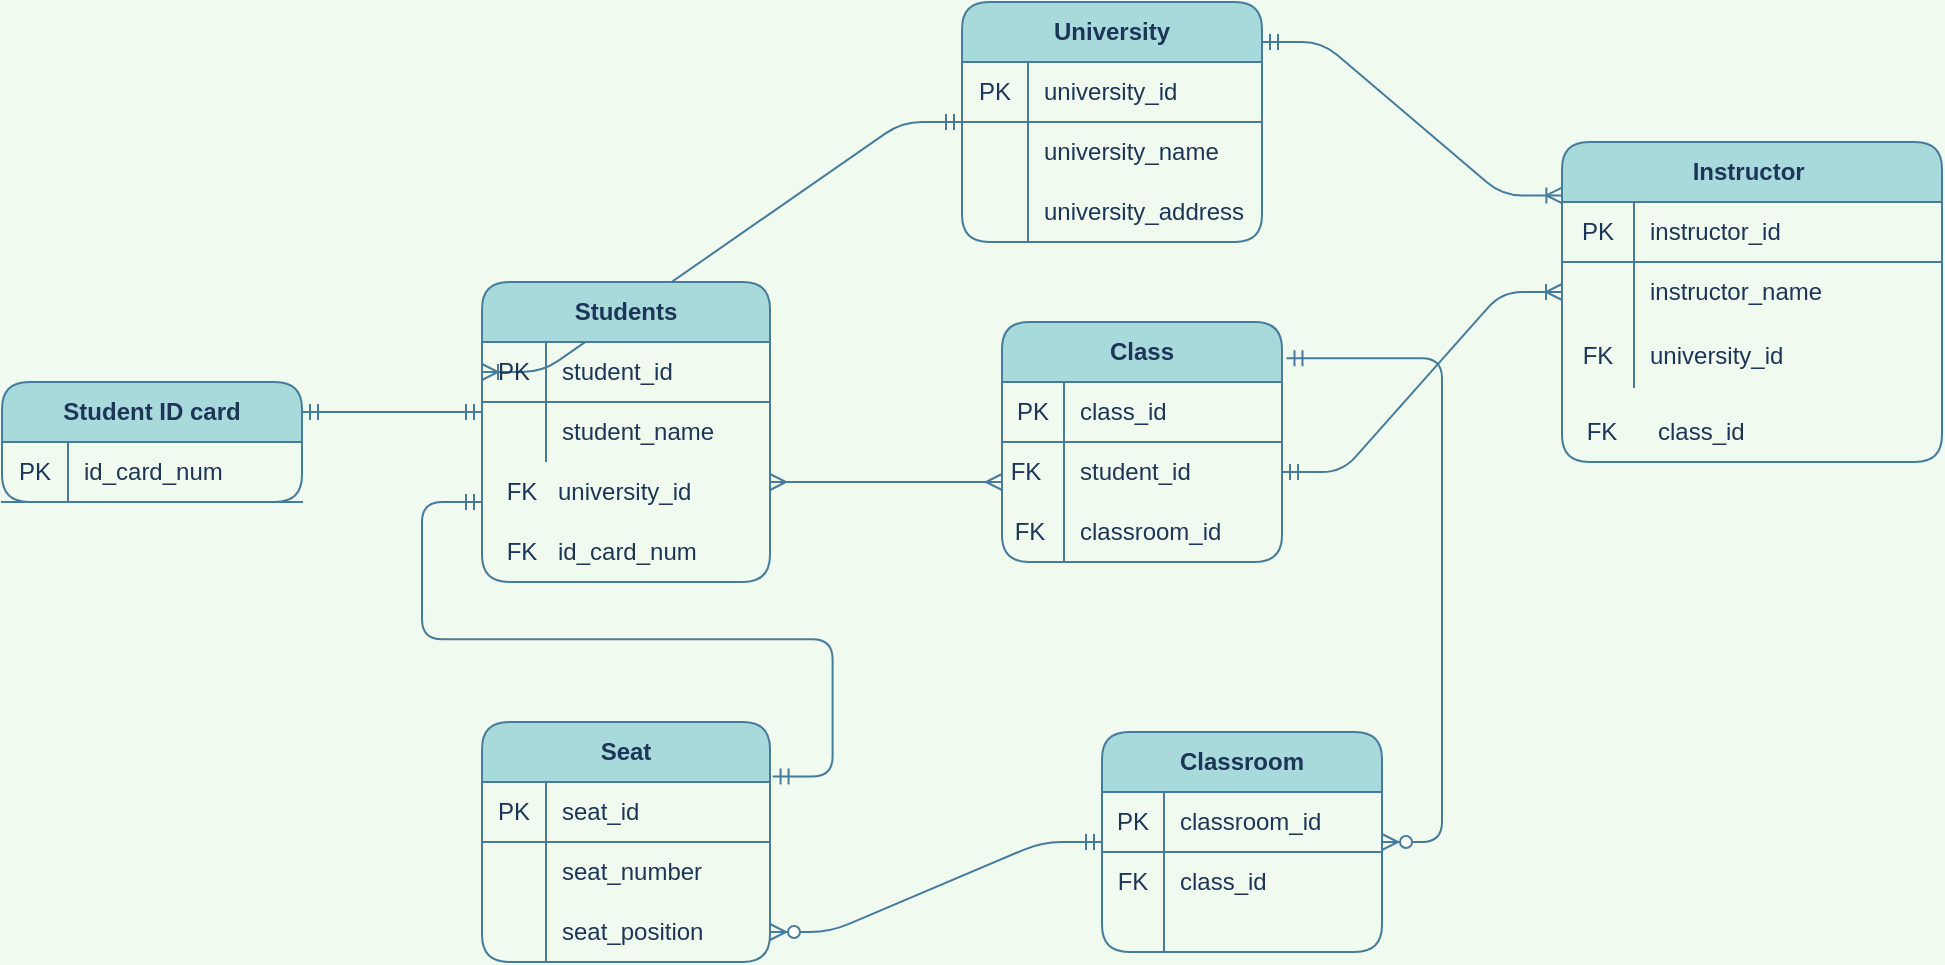 <mxfile version="13.7.5" type="github"><diagram id="dv2iG1E6mxGLmpl3WyGy" name="Page-1"><mxGraphModel dx="2191" dy="469" grid="1" gridSize="10" guides="1" tooltips="1" connect="1" arrows="1" fold="1" page="1" pageScale="1" pageWidth="1169" pageHeight="827" background="#F1FAEE" math="0" shadow="0"><root><mxCell id="0"/><mxCell id="1" parent="0"/><mxCell id="F0VnYIWzvRr_8mp6tds4-40" value="university_id" style="shape=partialRectangle;html=1;whiteSpace=wrap;connectable=0;fillColor=none;top=0;left=0;bottom=0;right=0;align=left;spacingLeft=6;overflow=hidden;strokeColor=#457B9D;fontColor=#1D3557;rounded=1;" parent="1" vertex="1"><mxGeometry x="150" y="230" width="140" height="30" as="geometry"/></mxCell><mxCell id="F0VnYIWzvRr_8mp6tds4-41" value="FK" style="shape=partialRectangle;html=1;whiteSpace=wrap;connectable=0;fillColor=none;top=0;left=0;bottom=0;right=0;overflow=hidden;strokeColor=#457B9D;fontColor=#1D3557;rounded=1;" parent="1" vertex="1"><mxGeometry x="120" y="260" width="40" height="30" as="geometry"/></mxCell><mxCell id="F0VnYIWzvRr_8mp6tds4-42" value="class_id" style="shape=partialRectangle;html=1;whiteSpace=wrap;connectable=0;fillColor=none;top=0;left=0;bottom=0;right=0;align=left;spacingLeft=6;overflow=hidden;strokeColor=#457B9D;fontColor=#1D3557;rounded=1;" parent="1" vertex="1"><mxGeometry x="700" y="200" width="140" height="30" as="geometry"/></mxCell><mxCell id="F0VnYIWzvRr_8mp6tds4-43" value="FK" style="shape=partialRectangle;html=1;whiteSpace=wrap;connectable=0;fillColor=none;top=0;left=0;bottom=0;right=0;overflow=hidden;strokeColor=#457B9D;fontColor=#1D3557;rounded=1;" parent="1" vertex="1"><mxGeometry x="660" y="200" width="40" height="30" as="geometry"/></mxCell><mxCell id="F0VnYIWzvRr_8mp6tds4-44" value="FK" style="shape=partialRectangle;html=1;whiteSpace=wrap;connectable=0;fillColor=none;top=0;left=0;bottom=0;right=0;overflow=hidden;strokeColor=#457B9D;fontColor=#1D3557;rounded=1;" parent="1" vertex="1"><mxGeometry x="370" y="220" width="44" height="30" as="geometry"/></mxCell><mxCell id="F0VnYIWzvRr_8mp6tds4-45" value="FK" style="shape=partialRectangle;html=1;whiteSpace=wrap;connectable=0;fillColor=none;top=0;left=0;bottom=0;right=0;overflow=hidden;strokeColor=#457B9D;fontColor=#1D3557;rounded=1;" parent="1" vertex="1"><mxGeometry x="374" y="250" width="40" height="30" as="geometry"/></mxCell><mxCell id="F0VnYIWzvRr_8mp6tds4-46" value="id_card_num" style="shape=partialRectangle;html=1;whiteSpace=wrap;connectable=0;fillColor=none;top=0;left=0;bottom=0;right=0;align=left;spacingLeft=6;overflow=hidden;strokeColor=#457B9D;fontColor=#1D3557;rounded=1;" parent="1" vertex="1"><mxGeometry x="150" y="260" width="140" height="30" as="geometry"/></mxCell><mxCell id="F0VnYIWzvRr_8mp6tds4-47" value="FK" style="shape=partialRectangle;html=1;whiteSpace=wrap;connectable=0;fillColor=none;top=0;left=0;bottom=0;right=0;overflow=hidden;strokeColor=#457B9D;fontColor=#1D3557;rounded=1;" parent="1" vertex="1"><mxGeometry x="120" y="230" width="40" height="30" as="geometry"/></mxCell><mxCell id="Ty5QbQdGvd4HzC1FYhYC-34" value="Class" style="shape=table;html=1;whiteSpace=wrap;startSize=30;container=1;collapsible=0;childLayout=tableLayout;fixedRows=1;rowLines=0;fontStyle=1;align=center;fillColor=#A8DADC;strokeColor=#457B9D;fontColor=#1D3557;rounded=1;" parent="1" vertex="1"><mxGeometry x="380" y="160" width="140" height="120" as="geometry"/></mxCell><mxCell id="Ty5QbQdGvd4HzC1FYhYC-35" value="" style="shape=partialRectangle;html=1;whiteSpace=wrap;collapsible=0;dropTarget=0;pointerEvents=0;fillColor=none;top=0;left=0;bottom=1;right=0;points=[[0,0.5],[1,0.5]];portConstraint=eastwest;strokeColor=#457B9D;fontColor=#1D3557;rounded=1;" parent="Ty5QbQdGvd4HzC1FYhYC-34" vertex="1"><mxGeometry y="30" width="140" height="30" as="geometry"/></mxCell><mxCell id="Ty5QbQdGvd4HzC1FYhYC-36" value="PK" style="shape=partialRectangle;html=1;whiteSpace=wrap;connectable=0;fillColor=none;top=0;left=0;bottom=0;right=0;overflow=hidden;strokeColor=#457B9D;fontColor=#1D3557;rounded=1;" parent="Ty5QbQdGvd4HzC1FYhYC-35" vertex="1"><mxGeometry width="31" height="30" as="geometry"/></mxCell><mxCell id="Ty5QbQdGvd4HzC1FYhYC-37" value="class_id" style="shape=partialRectangle;html=1;whiteSpace=wrap;connectable=0;fillColor=none;top=0;left=0;bottom=0;right=0;align=left;spacingLeft=6;overflow=hidden;strokeColor=#457B9D;fontColor=#1D3557;rounded=1;" parent="Ty5QbQdGvd4HzC1FYhYC-35" vertex="1"><mxGeometry x="31" width="109" height="30" as="geometry"/></mxCell><mxCell id="Ty5QbQdGvd4HzC1FYhYC-38" value="" style="shape=partialRectangle;html=1;whiteSpace=wrap;collapsible=0;dropTarget=0;pointerEvents=0;fillColor=none;top=0;left=0;bottom=0;right=0;points=[[0,0.5],[1,0.5]];portConstraint=eastwest;strokeColor=#457B9D;fontColor=#1D3557;rounded=1;" parent="Ty5QbQdGvd4HzC1FYhYC-34" vertex="1"><mxGeometry y="60" width="140" height="30" as="geometry"/></mxCell><mxCell id="Ty5QbQdGvd4HzC1FYhYC-39" value="" style="shape=partialRectangle;html=1;whiteSpace=wrap;connectable=0;fillColor=none;top=0;left=0;bottom=0;right=0;overflow=hidden;strokeColor=#457B9D;fontColor=#1D3557;rounded=1;" parent="Ty5QbQdGvd4HzC1FYhYC-38" vertex="1"><mxGeometry width="31" height="30" as="geometry"/></mxCell><mxCell id="Ty5QbQdGvd4HzC1FYhYC-40" value="student_id" style="shape=partialRectangle;html=1;whiteSpace=wrap;connectable=0;fillColor=none;top=0;left=0;bottom=0;right=0;align=left;spacingLeft=6;overflow=hidden;strokeColor=#457B9D;fontColor=#1D3557;rounded=1;" parent="Ty5QbQdGvd4HzC1FYhYC-38" vertex="1"><mxGeometry x="31" width="109" height="30" as="geometry"/></mxCell><mxCell id="Ty5QbQdGvd4HzC1FYhYC-41" value="" style="shape=partialRectangle;html=1;whiteSpace=wrap;collapsible=0;dropTarget=0;pointerEvents=0;fillColor=none;top=0;left=0;bottom=0;right=0;points=[[0,0.5],[1,0.5]];portConstraint=eastwest;strokeColor=#457B9D;fontColor=#1D3557;rounded=1;" parent="Ty5QbQdGvd4HzC1FYhYC-34" vertex="1"><mxGeometry y="90" width="140" height="30" as="geometry"/></mxCell><mxCell id="Ty5QbQdGvd4HzC1FYhYC-42" value="" style="shape=partialRectangle;html=1;whiteSpace=wrap;connectable=0;fillColor=none;top=0;left=0;bottom=0;right=0;overflow=hidden;strokeColor=#457B9D;fontColor=#1D3557;rounded=1;" parent="Ty5QbQdGvd4HzC1FYhYC-41" vertex="1"><mxGeometry width="31" height="30" as="geometry"/></mxCell><mxCell id="Ty5QbQdGvd4HzC1FYhYC-43" value="classroom_id" style="shape=partialRectangle;html=1;whiteSpace=wrap;connectable=0;fillColor=none;top=0;left=0;bottom=0;right=0;align=left;spacingLeft=6;overflow=hidden;strokeColor=#457B9D;fontColor=#1D3557;rounded=1;" parent="Ty5QbQdGvd4HzC1FYhYC-41" vertex="1"><mxGeometry x="31" width="109" height="30" as="geometry"/></mxCell><mxCell id="Ty5QbQdGvd4HzC1FYhYC-1" value="Student ID card" style="shape=table;html=1;whiteSpace=wrap;startSize=30;container=1;collapsible=0;childLayout=tableLayout;fixedRows=1;rowLines=0;fontStyle=1;align=center;fillColor=#A8DADC;strokeColor=#457B9D;fontColor=#1D3557;rounded=1;" parent="1" vertex="1"><mxGeometry x="-120" y="190" width="150" height="60" as="geometry"/></mxCell><mxCell id="Ty5QbQdGvd4HzC1FYhYC-2" value="" style="shape=partialRectangle;html=1;whiteSpace=wrap;collapsible=0;dropTarget=0;pointerEvents=0;fillColor=none;top=0;left=0;bottom=1;right=0;points=[[0,0.5],[1,0.5]];portConstraint=eastwest;strokeColor=#457B9D;fontColor=#1D3557;rounded=1;" parent="Ty5QbQdGvd4HzC1FYhYC-1" vertex="1"><mxGeometry y="30" width="150" height="30" as="geometry"/></mxCell><mxCell id="Ty5QbQdGvd4HzC1FYhYC-3" value="PK" style="shape=partialRectangle;html=1;whiteSpace=wrap;connectable=0;fillColor=none;top=0;left=0;bottom=0;right=0;overflow=hidden;strokeColor=#457B9D;fontColor=#1D3557;rounded=1;" parent="Ty5QbQdGvd4HzC1FYhYC-2" vertex="1"><mxGeometry width="33" height="30" as="geometry"/></mxCell><mxCell id="Ty5QbQdGvd4HzC1FYhYC-4" value="id_card_num" style="shape=partialRectangle;html=1;whiteSpace=wrap;connectable=0;fillColor=none;top=0;left=0;bottom=0;right=0;align=left;spacingLeft=6;overflow=hidden;strokeColor=#457B9D;fontColor=#1D3557;rounded=1;" parent="Ty5QbQdGvd4HzC1FYhYC-2" vertex="1"><mxGeometry x="33" width="117" height="30" as="geometry"/></mxCell><mxCell id="Ty5QbQdGvd4HzC1FYhYC-47" value="University" style="shape=table;html=1;whiteSpace=wrap;startSize=30;container=1;collapsible=0;childLayout=tableLayout;fixedRows=1;rowLines=0;fontStyle=1;align=center;fillColor=#A8DADC;strokeColor=#457B9D;fontColor=#1D3557;rounded=1;" parent="1" vertex="1"><mxGeometry x="360" width="150" height="120" as="geometry"/></mxCell><mxCell id="Ty5QbQdGvd4HzC1FYhYC-48" value="" style="shape=partialRectangle;html=1;whiteSpace=wrap;collapsible=0;dropTarget=0;pointerEvents=0;fillColor=none;top=0;left=0;bottom=1;right=0;points=[[0,0.5],[1,0.5]];portConstraint=eastwest;strokeColor=#457B9D;fontColor=#1D3557;rounded=1;" parent="Ty5QbQdGvd4HzC1FYhYC-47" vertex="1"><mxGeometry y="30" width="150" height="30" as="geometry"/></mxCell><mxCell id="Ty5QbQdGvd4HzC1FYhYC-49" value="PK" style="shape=partialRectangle;html=1;whiteSpace=wrap;connectable=0;fillColor=none;top=0;left=0;bottom=0;right=0;overflow=hidden;strokeColor=#457B9D;fontColor=#1D3557;rounded=1;" parent="Ty5QbQdGvd4HzC1FYhYC-48" vertex="1"><mxGeometry width="33" height="30" as="geometry"/></mxCell><mxCell id="Ty5QbQdGvd4HzC1FYhYC-50" value="university_id" style="shape=partialRectangle;html=1;whiteSpace=wrap;connectable=0;fillColor=none;top=0;left=0;bottom=0;right=0;align=left;spacingLeft=6;overflow=hidden;strokeColor=#457B9D;fontColor=#1D3557;rounded=1;" parent="Ty5QbQdGvd4HzC1FYhYC-48" vertex="1"><mxGeometry x="33" width="117" height="30" as="geometry"/></mxCell><mxCell id="Ty5QbQdGvd4HzC1FYhYC-51" value="" style="shape=partialRectangle;html=1;whiteSpace=wrap;collapsible=0;dropTarget=0;pointerEvents=0;fillColor=none;top=0;left=0;bottom=0;right=0;points=[[0,0.5],[1,0.5]];portConstraint=eastwest;strokeColor=#457B9D;fontColor=#1D3557;rounded=1;" parent="Ty5QbQdGvd4HzC1FYhYC-47" vertex="1"><mxGeometry y="60" width="150" height="30" as="geometry"/></mxCell><mxCell id="Ty5QbQdGvd4HzC1FYhYC-52" value="" style="shape=partialRectangle;html=1;whiteSpace=wrap;connectable=0;fillColor=none;top=0;left=0;bottom=0;right=0;overflow=hidden;strokeColor=#457B9D;fontColor=#1D3557;rounded=1;" parent="Ty5QbQdGvd4HzC1FYhYC-51" vertex="1"><mxGeometry width="33" height="30" as="geometry"/></mxCell><mxCell id="Ty5QbQdGvd4HzC1FYhYC-53" value="university_name" style="shape=partialRectangle;html=1;whiteSpace=wrap;connectable=0;fillColor=none;top=0;left=0;bottom=0;right=0;align=left;spacingLeft=6;overflow=hidden;strokeColor=#457B9D;fontColor=#1D3557;rounded=1;" parent="Ty5QbQdGvd4HzC1FYhYC-51" vertex="1"><mxGeometry x="33" width="117" height="30" as="geometry"/></mxCell><mxCell id="Ty5QbQdGvd4HzC1FYhYC-54" value="" style="shape=partialRectangle;html=1;whiteSpace=wrap;collapsible=0;dropTarget=0;pointerEvents=0;fillColor=none;top=0;left=0;bottom=0;right=0;points=[[0,0.5],[1,0.5]];portConstraint=eastwest;strokeColor=#457B9D;fontColor=#1D3557;rounded=1;" parent="Ty5QbQdGvd4HzC1FYhYC-47" vertex="1"><mxGeometry y="90" width="150" height="30" as="geometry"/></mxCell><mxCell id="Ty5QbQdGvd4HzC1FYhYC-55" value="" style="shape=partialRectangle;html=1;whiteSpace=wrap;connectable=0;fillColor=none;top=0;left=0;bottom=0;right=0;overflow=hidden;strokeColor=#457B9D;fontColor=#1D3557;rounded=1;" parent="Ty5QbQdGvd4HzC1FYhYC-54" vertex="1"><mxGeometry width="33" height="30" as="geometry"/></mxCell><mxCell id="Ty5QbQdGvd4HzC1FYhYC-56" value="university_address" style="shape=partialRectangle;html=1;whiteSpace=wrap;connectable=0;fillColor=none;top=0;left=0;bottom=0;right=0;align=left;spacingLeft=6;overflow=hidden;strokeColor=#457B9D;fontColor=#1D3557;rounded=1;" parent="Ty5QbQdGvd4HzC1FYhYC-54" vertex="1"><mxGeometry x="33" width="117" height="30" as="geometry"/></mxCell><mxCell id="F0VnYIWzvRr_8mp6tds4-55" value="" style="edgeStyle=entityRelationEdgeStyle;fontSize=12;html=1;endArrow=ERmandOne;startArrow=ERmandOne;strokeColor=#457B9D;fillColor=#A8DADC;exitX=1;exitY=0.25;exitDx=0;exitDy=0;" parent="1" source="Ty5QbQdGvd4HzC1FYhYC-1" edge="1"><mxGeometry width="100" height="100" relative="1" as="geometry"><mxPoint x="350" y="270" as="sourcePoint"/><mxPoint x="120" y="205" as="targetPoint"/></mxGeometry></mxCell><mxCell id="F0VnYIWzvRr_8mp6tds4-58" value="" style="edgeStyle=entityRelationEdgeStyle;fontSize=12;html=1;endArrow=ERmany;startArrow=ERmany;strokeColor=#457B9D;fillColor=#A8DADC;" parent="1" edge="1"><mxGeometry width="100" height="100" relative="1" as="geometry"><mxPoint x="264" y="240" as="sourcePoint"/><mxPoint x="380" y="240" as="targetPoint"/></mxGeometry></mxCell><mxCell id="F0VnYIWzvRr_8mp6tds4-61" value="" style="edgeStyle=entityRelationEdgeStyle;fontSize=12;html=1;endArrow=ERoneToMany;startArrow=ERmandOne;strokeColor=#457B9D;fillColor=#A8DADC;entryX=0;entryY=0.5;entryDx=0;entryDy=0;" parent="1" source="Ty5QbQdGvd4HzC1FYhYC-47" target="Ty5QbQdGvd4HzC1FYhYC-12" edge="1"><mxGeometry width="100" height="100" relative="1" as="geometry"><mxPoint x="355" y="20" as="sourcePoint"/><mxPoint x="264" y="30" as="targetPoint"/></mxGeometry></mxCell><mxCell id="F0VnYIWzvRr_8mp6tds4-62" value="" style="edgeStyle=entityRelationEdgeStyle;fontSize=12;html=1;endArrow=ERoneToMany;startArrow=ERmandOne;strokeColor=#457B9D;fillColor=#A8DADC;entryX=0.001;entryY=0.167;entryDx=0;entryDy=0;entryPerimeter=0;" parent="1" target="F0VnYIWzvRr_8mp6tds4-11" edge="1"><mxGeometry width="100" height="100" relative="1" as="geometry"><mxPoint x="510" y="20" as="sourcePoint"/><mxPoint x="590" y="200" as="targetPoint"/></mxGeometry></mxCell><mxCell id="F0VnYIWzvRr_8mp6tds4-66" style="edgeStyle=entityRelationEdgeStyle;orthogonalLoop=1;jettySize=auto;html=1;exitX=1;exitY=0.5;exitDx=0;exitDy=0;startArrow=ERmandOne;startFill=0;endArrow=ERoneToMany;strokeColor=#457B9D;fillColor=#A8DADC;fontSize=12;entryX=0;entryY=0.5;entryDx=0;entryDy=0;" parent="1" source="Ty5QbQdGvd4HzC1FYhYC-38" target="F0VnYIWzvRr_8mp6tds4-15" edge="1"><mxGeometry relative="1" as="geometry"><mxPoint x="630" y="235" as="targetPoint"/></mxGeometry></mxCell><mxCell id="F0VnYIWzvRr_8mp6tds4-70" style="edgeStyle=entityRelationEdgeStyle;orthogonalLoop=1;jettySize=auto;html=1;startArrow=ERmandOne;startFill=0;endArrow=ERzeroToMany;endFill=1;strokeColor=#457B9D;fillColor=#A8DADC;fontSize=12;exitX=1.016;exitY=0.151;exitDx=0;exitDy=0;exitPerimeter=0;" parent="1" source="Ty5QbQdGvd4HzC1FYhYC-34" target="F0VnYIWzvRr_8mp6tds4-21" edge="1"><mxGeometry relative="1" as="geometry"/></mxCell><mxCell id="F0VnYIWzvRr_8mp6tds4-71" value="" style="edgeStyle=entityRelationEdgeStyle;fontSize=12;html=1;endArrow=ERmandOne;strokeColor=#457B9D;fillColor=#A8DADC;endFill=0;startArrow=ERmandOne;startFill=0;exitX=1.009;exitY=-0.093;exitDx=0;exitDy=0;exitPerimeter=0;" parent="1" source="F0VnYIWzvRr_8mp6tds4-2" edge="1"><mxGeometry width="100" height="100" relative="1" as="geometry"><mxPoint x="80" y="440" as="sourcePoint"/><mxPoint x="120" y="250" as="targetPoint"/></mxGeometry></mxCell><mxCell id="F0VnYIWzvRr_8mp6tds4-11" value="Instructor&amp;nbsp;" style="shape=table;html=1;whiteSpace=wrap;startSize=30;container=1;collapsible=0;childLayout=tableLayout;fixedRows=1;rowLines=0;fontStyle=1;align=center;fillColor=#A8DADC;strokeColor=#457B9D;fontColor=#1D3557;rounded=1;" parent="1" vertex="1"><mxGeometry x="660" y="70" width="190" height="160" as="geometry"/></mxCell><mxCell id="F0VnYIWzvRr_8mp6tds4-12" value="" style="shape=partialRectangle;html=1;whiteSpace=wrap;collapsible=0;dropTarget=0;pointerEvents=0;fillColor=none;top=0;left=0;bottom=1;right=0;points=[[0,0.5],[1,0.5]];portConstraint=eastwest;strokeColor=#457B9D;fontColor=#1D3557;rounded=1;" parent="F0VnYIWzvRr_8mp6tds4-11" vertex="1"><mxGeometry y="30" width="190" height="30" as="geometry"/></mxCell><mxCell id="F0VnYIWzvRr_8mp6tds4-13" value="PK" style="shape=partialRectangle;html=1;whiteSpace=wrap;connectable=0;fillColor=none;top=0;left=0;bottom=0;right=0;overflow=hidden;strokeColor=#457B9D;fontColor=#1D3557;rounded=1;" parent="F0VnYIWzvRr_8mp6tds4-12" vertex="1"><mxGeometry width="36" height="30" as="geometry"/></mxCell><mxCell id="F0VnYIWzvRr_8mp6tds4-14" value="instructor_id" style="shape=partialRectangle;html=1;whiteSpace=wrap;connectable=0;fillColor=none;top=0;left=0;bottom=0;right=0;align=left;spacingLeft=6;overflow=hidden;strokeColor=#457B9D;fontColor=#1D3557;rounded=1;" parent="F0VnYIWzvRr_8mp6tds4-12" vertex="1"><mxGeometry x="36" width="154" height="30" as="geometry"/></mxCell><mxCell id="F0VnYIWzvRr_8mp6tds4-15" value="" style="shape=partialRectangle;html=1;whiteSpace=wrap;collapsible=0;dropTarget=0;pointerEvents=0;fillColor=none;top=0;left=0;bottom=0;right=0;points=[[0,0.5],[1,0.5]];portConstraint=eastwest;strokeColor=#457B9D;fontColor=#1D3557;rounded=1;" parent="F0VnYIWzvRr_8mp6tds4-11" vertex="1"><mxGeometry y="60" width="190" height="30" as="geometry"/></mxCell><mxCell id="F0VnYIWzvRr_8mp6tds4-16" value="" style="shape=partialRectangle;html=1;whiteSpace=wrap;connectable=0;fillColor=none;top=0;left=0;bottom=0;right=0;overflow=hidden;strokeColor=#457B9D;fontColor=#1D3557;rounded=1;" parent="F0VnYIWzvRr_8mp6tds4-15" vertex="1"><mxGeometry width="36" height="30" as="geometry"/></mxCell><mxCell id="F0VnYIWzvRr_8mp6tds4-17" value="instructor_name" style="shape=partialRectangle;html=1;whiteSpace=wrap;connectable=0;fillColor=none;top=0;left=0;bottom=0;right=0;align=left;spacingLeft=6;overflow=hidden;strokeColor=#457B9D;fontColor=#1D3557;rounded=1;" parent="F0VnYIWzvRr_8mp6tds4-15" vertex="1"><mxGeometry x="36" width="154" height="30" as="geometry"/></mxCell><mxCell id="F0VnYIWzvRr_8mp6tds4-18" value="" style="shape=partialRectangle;html=1;whiteSpace=wrap;collapsible=0;dropTarget=0;pointerEvents=0;fillColor=none;top=0;left=0;bottom=0;right=0;points=[[0,0.5],[1,0.5]];portConstraint=eastwest;strokeColor=#457B9D;fontColor=#1D3557;rounded=1;" parent="F0VnYIWzvRr_8mp6tds4-11" vertex="1"><mxGeometry y="90" width="190" height="33" as="geometry"/></mxCell><mxCell id="F0VnYIWzvRr_8mp6tds4-19" value="FK" style="shape=partialRectangle;html=1;whiteSpace=wrap;connectable=0;fillColor=none;top=0;left=0;bottom=0;right=0;overflow=hidden;strokeColor=#457B9D;fontColor=#1D3557;rounded=1;" parent="F0VnYIWzvRr_8mp6tds4-18" vertex="1"><mxGeometry width="36" height="33" as="geometry"/></mxCell><mxCell id="F0VnYIWzvRr_8mp6tds4-20" value="university_id" style="shape=partialRectangle;html=1;whiteSpace=wrap;connectable=0;fillColor=none;top=0;left=0;bottom=0;right=0;align=left;spacingLeft=6;overflow=hidden;strokeColor=#457B9D;fontColor=#1D3557;rounded=1;" parent="F0VnYIWzvRr_8mp6tds4-18" vertex="1"><mxGeometry x="36" width="154" height="33" as="geometry"/></mxCell><mxCell id="Ty5QbQdGvd4HzC1FYhYC-11" value="Students" style="shape=table;html=1;whiteSpace=wrap;startSize=30;container=1;collapsible=0;childLayout=tableLayout;fixedRows=1;rowLines=0;fontStyle=1;align=center;fillColor=#A8DADC;strokeColor=#457B9D;fontColor=#1D3557;rounded=1;" parent="1" vertex="1"><mxGeometry x="120" y="140" width="144" height="150" as="geometry"/></mxCell><mxCell id="Ty5QbQdGvd4HzC1FYhYC-12" value="" style="shape=partialRectangle;html=1;whiteSpace=wrap;collapsible=0;dropTarget=0;pointerEvents=0;fillColor=none;top=0;left=0;bottom=1;right=0;points=[[0,0.5],[1,0.5]];portConstraint=eastwest;strokeColor=#457B9D;fontColor=#1D3557;rounded=1;" parent="Ty5QbQdGvd4HzC1FYhYC-11" vertex="1"><mxGeometry y="30" width="144" height="30" as="geometry"/></mxCell><mxCell id="Ty5QbQdGvd4HzC1FYhYC-13" value="PK" style="shape=partialRectangle;html=1;whiteSpace=wrap;connectable=0;fillColor=none;top=0;left=0;bottom=0;right=0;overflow=hidden;strokeColor=#457B9D;fontColor=#1D3557;rounded=1;" parent="Ty5QbQdGvd4HzC1FYhYC-12" vertex="1"><mxGeometry width="32" height="30" as="geometry"/></mxCell><mxCell id="Ty5QbQdGvd4HzC1FYhYC-14" value="student_id" style="shape=partialRectangle;html=1;whiteSpace=wrap;connectable=0;fillColor=none;top=0;left=0;bottom=0;right=0;align=left;spacingLeft=6;overflow=hidden;strokeColor=#457B9D;fontColor=#1D3557;rounded=1;" parent="Ty5QbQdGvd4HzC1FYhYC-12" vertex="1"><mxGeometry x="32" width="112" height="30" as="geometry"/></mxCell><mxCell id="Ty5QbQdGvd4HzC1FYhYC-18" value="" style="shape=partialRectangle;html=1;whiteSpace=wrap;collapsible=0;dropTarget=0;pointerEvents=0;fillColor=none;top=0;left=0;bottom=0;right=0;points=[[0,0.5],[1,0.5]];portConstraint=eastwest;strokeColor=#457B9D;fontColor=#1D3557;rounded=1;" parent="Ty5QbQdGvd4HzC1FYhYC-11" vertex="1"><mxGeometry y="60" width="144" height="30" as="geometry"/></mxCell><mxCell id="Ty5QbQdGvd4HzC1FYhYC-19" value="" style="shape=partialRectangle;html=1;whiteSpace=wrap;connectable=0;fillColor=none;top=0;left=0;bottom=0;right=0;overflow=hidden;strokeColor=#457B9D;fontColor=#1D3557;rounded=1;" parent="Ty5QbQdGvd4HzC1FYhYC-18" vertex="1"><mxGeometry width="32" height="30" as="geometry"/></mxCell><mxCell id="Ty5QbQdGvd4HzC1FYhYC-20" value="student_name" style="shape=partialRectangle;html=1;whiteSpace=wrap;connectable=0;fillColor=none;top=0;left=0;bottom=0;right=0;align=left;spacingLeft=6;overflow=hidden;strokeColor=#457B9D;fontColor=#1D3557;rounded=1;" parent="Ty5QbQdGvd4HzC1FYhYC-18" vertex="1"><mxGeometry x="32" width="112" height="30" as="geometry"/></mxCell><mxCell id="F0VnYIWzvRr_8mp6tds4-1" value="Seat" style="shape=table;html=1;whiteSpace=wrap;startSize=30;container=1;collapsible=0;childLayout=tableLayout;fixedRows=1;rowLines=0;fontStyle=1;align=center;fillColor=#A8DADC;strokeColor=#457B9D;fontColor=#1D3557;rounded=1;" parent="1" vertex="1"><mxGeometry x="120" y="360" width="144" height="120" as="geometry"/></mxCell><mxCell id="F0VnYIWzvRr_8mp6tds4-2" value="" style="shape=partialRectangle;html=1;whiteSpace=wrap;collapsible=0;dropTarget=0;pointerEvents=0;fillColor=none;top=0;left=0;bottom=1;right=0;points=[[0,0.5],[1,0.5]];portConstraint=eastwest;strokeColor=#457B9D;fontColor=#1D3557;rounded=1;" parent="F0VnYIWzvRr_8mp6tds4-1" vertex="1"><mxGeometry y="30" width="144" height="30" as="geometry"/></mxCell><mxCell id="F0VnYIWzvRr_8mp6tds4-3" value="PK" style="shape=partialRectangle;html=1;whiteSpace=wrap;connectable=0;fillColor=none;top=0;left=0;bottom=0;right=0;overflow=hidden;strokeColor=#457B9D;fontColor=#1D3557;rounded=1;" parent="F0VnYIWzvRr_8mp6tds4-2" vertex="1"><mxGeometry width="32" height="30" as="geometry"/></mxCell><mxCell id="F0VnYIWzvRr_8mp6tds4-4" value="seat_id" style="shape=partialRectangle;html=1;whiteSpace=wrap;connectable=0;fillColor=none;top=0;left=0;bottom=0;right=0;align=left;spacingLeft=6;overflow=hidden;strokeColor=#457B9D;fontColor=#1D3557;rounded=1;" parent="F0VnYIWzvRr_8mp6tds4-2" vertex="1"><mxGeometry x="32" width="112" height="30" as="geometry"/></mxCell><mxCell id="F0VnYIWzvRr_8mp6tds4-5" value="" style="shape=partialRectangle;html=1;whiteSpace=wrap;collapsible=0;dropTarget=0;pointerEvents=0;fillColor=none;top=0;left=0;bottom=0;right=0;points=[[0,0.5],[1,0.5]];portConstraint=eastwest;strokeColor=#457B9D;fontColor=#1D3557;rounded=1;" parent="F0VnYIWzvRr_8mp6tds4-1" vertex="1"><mxGeometry y="60" width="144" height="30" as="geometry"/></mxCell><mxCell id="F0VnYIWzvRr_8mp6tds4-6" value="" style="shape=partialRectangle;html=1;whiteSpace=wrap;connectable=0;fillColor=none;top=0;left=0;bottom=0;right=0;overflow=hidden;strokeColor=#457B9D;fontColor=#1D3557;rounded=1;" parent="F0VnYIWzvRr_8mp6tds4-5" vertex="1"><mxGeometry width="32" height="30" as="geometry"/></mxCell><mxCell id="F0VnYIWzvRr_8mp6tds4-7" value="seat_number" style="shape=partialRectangle;html=1;whiteSpace=wrap;connectable=0;fillColor=none;top=0;left=0;bottom=0;right=0;align=left;spacingLeft=6;overflow=hidden;strokeColor=#457B9D;fontColor=#1D3557;rounded=1;" parent="F0VnYIWzvRr_8mp6tds4-5" vertex="1"><mxGeometry x="32" width="112" height="30" as="geometry"/></mxCell><mxCell id="F0VnYIWzvRr_8mp6tds4-8" value="" style="shape=partialRectangle;html=1;whiteSpace=wrap;collapsible=0;dropTarget=0;pointerEvents=0;fillColor=none;top=0;left=0;bottom=0;right=0;points=[[0,0.5],[1,0.5]];portConstraint=eastwest;strokeColor=#457B9D;fontColor=#1D3557;rounded=1;" parent="F0VnYIWzvRr_8mp6tds4-1" vertex="1"><mxGeometry y="90" width="144" height="30" as="geometry"/></mxCell><mxCell id="F0VnYIWzvRr_8mp6tds4-9" value="" style="shape=partialRectangle;html=1;whiteSpace=wrap;connectable=0;fillColor=none;top=0;left=0;bottom=0;right=0;overflow=hidden;strokeColor=#457B9D;fontColor=#1D3557;rounded=1;" parent="F0VnYIWzvRr_8mp6tds4-8" vertex="1"><mxGeometry width="32" height="30" as="geometry"/></mxCell><mxCell id="F0VnYIWzvRr_8mp6tds4-10" value="seat_position" style="shape=partialRectangle;html=1;whiteSpace=wrap;connectable=0;fillColor=none;top=0;left=0;bottom=0;right=0;align=left;spacingLeft=6;overflow=hidden;strokeColor=#457B9D;fontColor=#1D3557;rounded=1;" parent="F0VnYIWzvRr_8mp6tds4-8" vertex="1"><mxGeometry x="32" width="112" height="30" as="geometry"/></mxCell><mxCell id="F0VnYIWzvRr_8mp6tds4-21" value="Classroom" style="shape=table;html=1;whiteSpace=wrap;startSize=30;container=1;collapsible=0;childLayout=tableLayout;fixedRows=1;rowLines=0;fontStyle=1;align=center;fillColor=#A8DADC;strokeColor=#457B9D;fontColor=#1D3557;rounded=1;" parent="1" vertex="1"><mxGeometry x="430" y="365" width="140" height="110" as="geometry"/></mxCell><mxCell id="F0VnYIWzvRr_8mp6tds4-22" value="" style="shape=partialRectangle;html=1;whiteSpace=wrap;collapsible=0;dropTarget=0;pointerEvents=0;fillColor=none;top=0;left=0;bottom=1;right=0;points=[[0,0.5],[1,0.5]];portConstraint=eastwest;strokeColor=#457B9D;fontColor=#1D3557;rounded=1;" parent="F0VnYIWzvRr_8mp6tds4-21" vertex="1"><mxGeometry y="30" width="140" height="30" as="geometry"/></mxCell><mxCell id="F0VnYIWzvRr_8mp6tds4-23" value="PK" style="shape=partialRectangle;html=1;whiteSpace=wrap;connectable=0;fillColor=none;top=0;left=0;bottom=0;right=0;overflow=hidden;strokeColor=#457B9D;fontColor=#1D3557;rounded=1;" parent="F0VnYIWzvRr_8mp6tds4-22" vertex="1"><mxGeometry width="31" height="30" as="geometry"/></mxCell><mxCell id="F0VnYIWzvRr_8mp6tds4-24" value="classroom_id" style="shape=partialRectangle;html=1;whiteSpace=wrap;connectable=0;fillColor=none;top=0;left=0;bottom=0;right=0;align=left;spacingLeft=6;overflow=hidden;strokeColor=#457B9D;fontColor=#1D3557;rounded=1;" parent="F0VnYIWzvRr_8mp6tds4-22" vertex="1"><mxGeometry x="31" width="109" height="30" as="geometry"/></mxCell><mxCell id="F0VnYIWzvRr_8mp6tds4-25" value="" style="shape=partialRectangle;html=1;whiteSpace=wrap;collapsible=0;dropTarget=0;pointerEvents=0;fillColor=none;top=0;left=0;bottom=0;right=0;points=[[0,0.5],[1,0.5]];portConstraint=eastwest;strokeColor=#457B9D;fontColor=#1D3557;rounded=1;" parent="F0VnYIWzvRr_8mp6tds4-21" vertex="1"><mxGeometry y="60" width="140" height="30" as="geometry"/></mxCell><mxCell id="F0VnYIWzvRr_8mp6tds4-26" value="FK" style="shape=partialRectangle;html=1;whiteSpace=wrap;connectable=0;fillColor=none;top=0;left=0;bottom=0;right=0;overflow=hidden;strokeColor=#457B9D;fontColor=#1D3557;rounded=1;" parent="F0VnYIWzvRr_8mp6tds4-25" vertex="1"><mxGeometry width="31" height="30" as="geometry"/></mxCell><mxCell id="F0VnYIWzvRr_8mp6tds4-27" value="class_id" style="shape=partialRectangle;html=1;whiteSpace=wrap;connectable=0;fillColor=none;top=0;left=0;bottom=0;right=0;align=left;spacingLeft=6;overflow=hidden;strokeColor=#457B9D;fontColor=#1D3557;rounded=1;" parent="F0VnYIWzvRr_8mp6tds4-25" vertex="1"><mxGeometry x="31" width="109" height="30" as="geometry"/></mxCell><mxCell id="F0VnYIWzvRr_8mp6tds4-28" value="" style="shape=partialRectangle;html=1;whiteSpace=wrap;collapsible=0;dropTarget=0;pointerEvents=0;fillColor=none;top=0;left=0;bottom=0;right=0;points=[[0,0.5],[1,0.5]];portConstraint=eastwest;strokeColor=#457B9D;fontColor=#1D3557;rounded=1;" parent="F0VnYIWzvRr_8mp6tds4-21" vertex="1"><mxGeometry y="90" width="140" height="20" as="geometry"/></mxCell><mxCell id="F0VnYIWzvRr_8mp6tds4-29" value="" style="shape=partialRectangle;html=1;whiteSpace=wrap;connectable=0;fillColor=none;top=0;left=0;bottom=0;right=0;overflow=hidden;strokeColor=#457B9D;fontColor=#1D3557;rounded=1;" parent="F0VnYIWzvRr_8mp6tds4-28" vertex="1"><mxGeometry width="31" height="20" as="geometry"/></mxCell><mxCell id="F0VnYIWzvRr_8mp6tds4-30" value="" style="shape=partialRectangle;html=1;whiteSpace=wrap;connectable=0;fillColor=none;top=0;left=0;bottom=0;right=0;align=left;spacingLeft=6;overflow=hidden;strokeColor=#457B9D;fontColor=#1D3557;rounded=1;" parent="F0VnYIWzvRr_8mp6tds4-28" vertex="1"><mxGeometry x="31" width="109" height="20" as="geometry"/></mxCell><mxCell id="F0VnYIWzvRr_8mp6tds4-73" value="" style="edgeStyle=entityRelationEdgeStyle;fontSize=12;html=1;endArrow=ERzeroToMany;startArrow=ERmandOne;strokeColor=#457B9D;fillColor=#A8DADC;" parent="1" source="F0VnYIWzvRr_8mp6tds4-21" target="F0VnYIWzvRr_8mp6tds4-8" edge="1"><mxGeometry width="100" height="100" relative="1" as="geometry"><mxPoint x="330" y="180" as="sourcePoint"/><mxPoint x="690" y="355" as="targetPoint"/></mxGeometry></mxCell></root></mxGraphModel></diagram></mxfile>